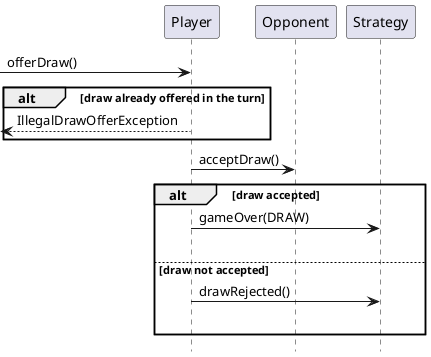 @startuml

[-> Player: offerDraw()
alt draw already offered in the turn
	Player -->[: IllegalDrawOfferException
end
Player -> Opponent: acceptDraw()
alt draw accepted
	Player -> Strategy: gameOver(DRAW)
	|||
else draw not accepted
	Player -> Strategy: drawRejected()
	|||
end

hide footbox
@enduml